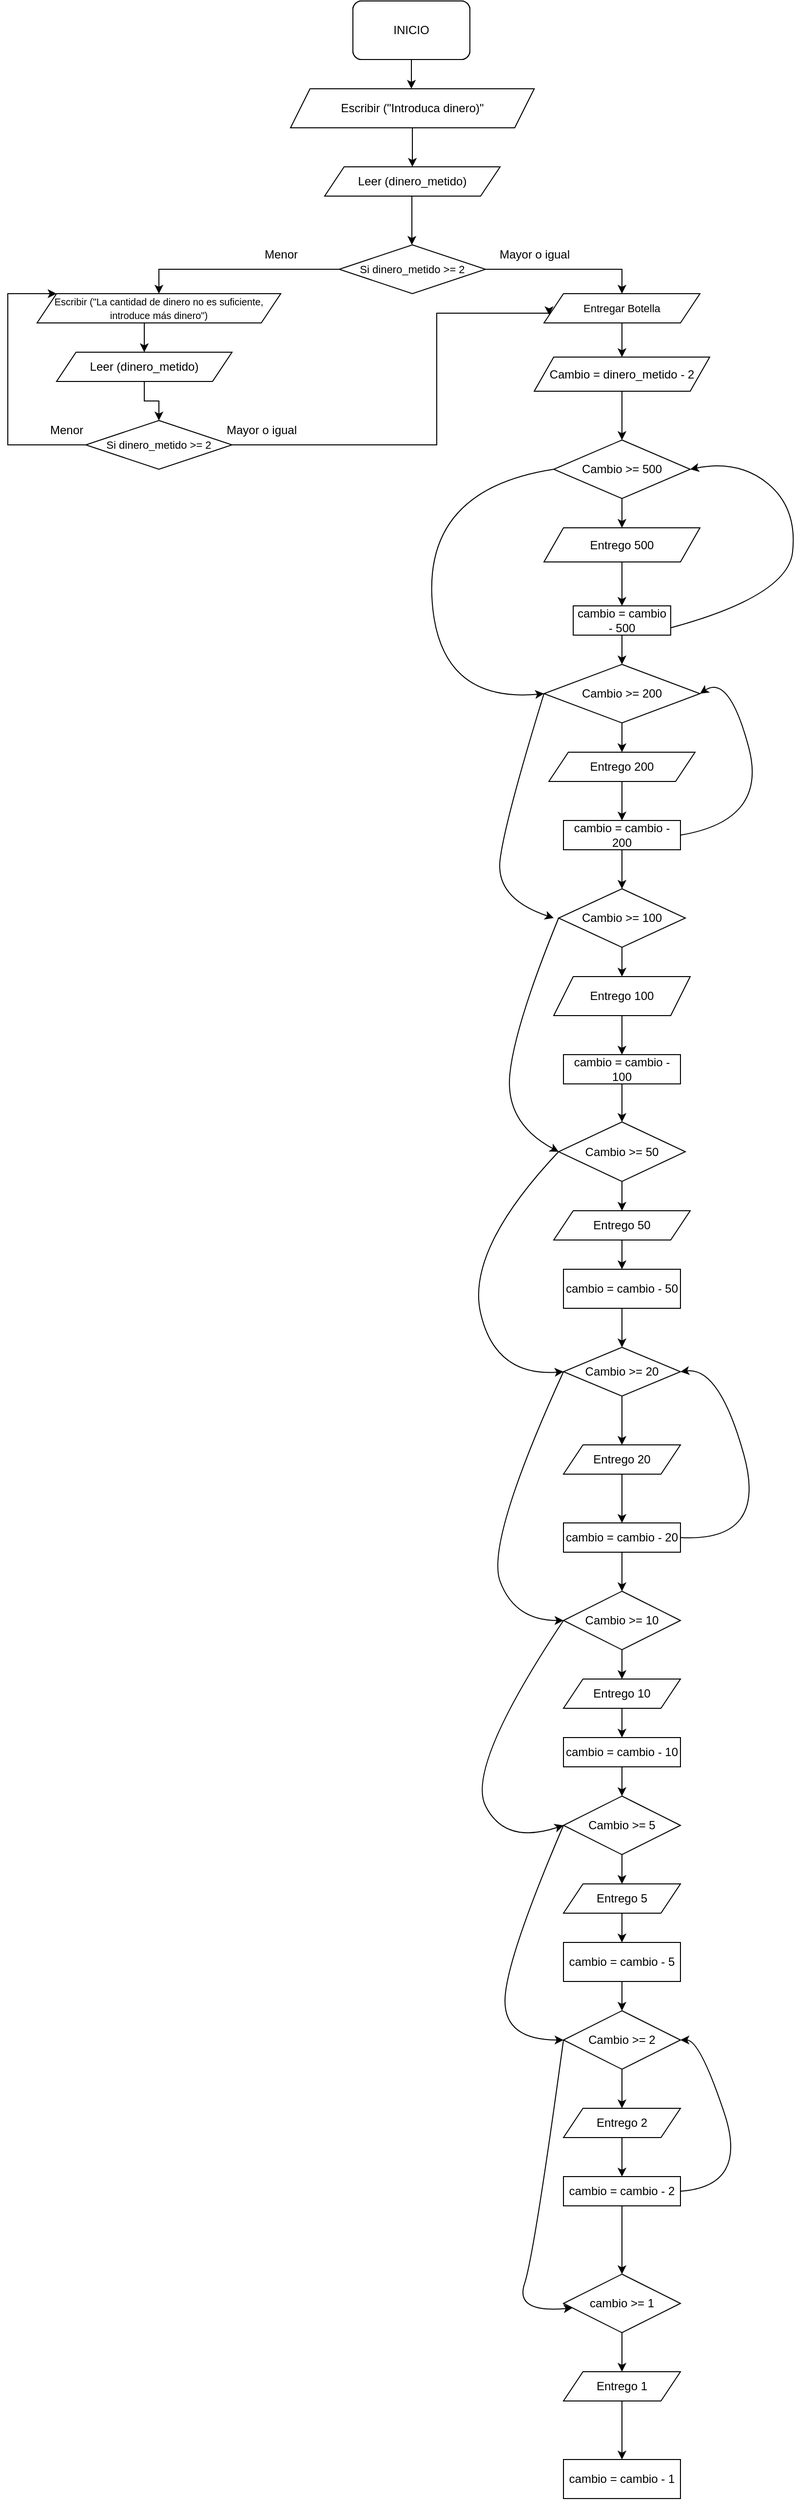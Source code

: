 <mxfile version="20.3.3" type="github">
  <diagram id="1XjNQObzMwLtmU3Wl38Y" name="Página-1">
    <mxGraphModel dx="1780" dy="532" grid="1" gridSize="10" guides="1" tooltips="1" connect="1" arrows="1" fold="1" page="1" pageScale="1" pageWidth="827" pageHeight="1169" math="0" shadow="0">
      <root>
        <mxCell id="0" />
        <mxCell id="1" parent="0" />
        <mxCell id="wKU1zmOduOE47sI-MYQm-1" value="" style="rounded=1;whiteSpace=wrap;html=1;" parent="1" vertex="1">
          <mxGeometry x="354" y="20" width="120" height="60" as="geometry" />
        </mxCell>
        <mxCell id="wKU1zmOduOE47sI-MYQm-3" value="" style="rounded=1;whiteSpace=wrap;html=1;" parent="1" vertex="1">
          <mxGeometry x="354" y="20" width="120" height="60" as="geometry" />
        </mxCell>
        <mxCell id="wKU1zmOduOE47sI-MYQm-5" value="" style="rounded=1;whiteSpace=wrap;html=1;" parent="1" vertex="1">
          <mxGeometry x="354" y="20" width="120" height="60" as="geometry" />
        </mxCell>
        <mxCell id="wKU1zmOduOE47sI-MYQm-7" value="INICIO" style="rounded=1;whiteSpace=wrap;html=1;" parent="1" vertex="1">
          <mxGeometry x="354" y="20" width="120" height="60" as="geometry" />
        </mxCell>
        <mxCell id="wKU1zmOduOE47sI-MYQm-8" value="" style="endArrow=classic;html=1;rounded=0;exitX=0.5;exitY=1;exitDx=0;exitDy=0;" parent="1" source="wKU1zmOduOE47sI-MYQm-7" edge="1">
          <mxGeometry width="50" height="50" relative="1" as="geometry">
            <mxPoint x="624" y="260" as="sourcePoint" />
            <mxPoint x="414" y="110" as="targetPoint" />
          </mxGeometry>
        </mxCell>
        <mxCell id="wKU1zmOduOE47sI-MYQm-11" style="edgeStyle=orthogonalEdgeStyle;rounded=0;orthogonalLoop=1;jettySize=auto;html=1;entryX=0.5;entryY=0;entryDx=0;entryDy=0;" parent="1" source="wKU1zmOduOE47sI-MYQm-9" target="wKU1zmOduOE47sI-MYQm-10" edge="1">
          <mxGeometry relative="1" as="geometry" />
        </mxCell>
        <mxCell id="wKU1zmOduOE47sI-MYQm-9" value="Escribir (&quot;Introduca dinero)&quot;" style="shape=parallelogram;perimeter=parallelogramPerimeter;whiteSpace=wrap;html=1;fixedSize=1;" parent="1" vertex="1">
          <mxGeometry x="290" y="110" width="250" height="40" as="geometry" />
        </mxCell>
        <mxCell id="wKU1zmOduOE47sI-MYQm-10" value="Leer (dinero_metido)" style="shape=parallelogram;perimeter=parallelogramPerimeter;whiteSpace=wrap;html=1;fixedSize=1;" parent="1" vertex="1">
          <mxGeometry x="325" y="190" width="180" height="30" as="geometry" />
        </mxCell>
        <mxCell id="wKU1zmOduOE47sI-MYQm-18" value="" style="endArrow=classic;html=1;rounded=0;" parent="1" edge="1">
          <mxGeometry width="50" height="50" relative="1" as="geometry">
            <mxPoint x="414.5" y="220" as="sourcePoint" />
            <mxPoint x="414.5" y="270" as="targetPoint" />
            <Array as="points">
              <mxPoint x="414.5" y="270" />
            </Array>
          </mxGeometry>
        </mxCell>
        <mxCell id="wKU1zmOduOE47sI-MYQm-47" style="edgeStyle=orthogonalEdgeStyle;rounded=0;orthogonalLoop=1;jettySize=auto;html=1;fontSize=11;entryX=0.5;entryY=0;entryDx=0;entryDy=0;" parent="1" source="wKU1zmOduOE47sI-MYQm-44" target="wKU1zmOduOE47sI-MYQm-45" edge="1">
          <mxGeometry relative="1" as="geometry">
            <mxPoint x="210" y="295" as="targetPoint" />
          </mxGeometry>
        </mxCell>
        <mxCell id="wKU1zmOduOE47sI-MYQm-48" style="edgeStyle=orthogonalEdgeStyle;rounded=0;orthogonalLoop=1;jettySize=auto;html=1;entryX=0.5;entryY=0;entryDx=0;entryDy=0;fontSize=11;" parent="1" source="wKU1zmOduOE47sI-MYQm-44" target="wKU1zmOduOE47sI-MYQm-46" edge="1">
          <mxGeometry relative="1" as="geometry" />
        </mxCell>
        <mxCell id="wKU1zmOduOE47sI-MYQm-44" value="Si dinero_metido &amp;gt;= 2" style="rhombus;whiteSpace=wrap;html=1;fontSize=11;" parent="1" vertex="1">
          <mxGeometry x="340" y="270" width="150" height="50" as="geometry" />
        </mxCell>
        <mxCell id="wKU1zmOduOE47sI-MYQm-59" style="edgeStyle=orthogonalEdgeStyle;rounded=0;orthogonalLoop=1;jettySize=auto;html=1;exitX=0.5;exitY=1;exitDx=0;exitDy=0;entryX=0.5;entryY=0;entryDx=0;entryDy=0;fontSize=12;" parent="1" source="wKU1zmOduOE47sI-MYQm-45" target="wKU1zmOduOE47sI-MYQm-58" edge="1">
          <mxGeometry relative="1" as="geometry" />
        </mxCell>
        <mxCell id="wKU1zmOduOE47sI-MYQm-45" value="&lt;font size=&quot;1&quot;&gt;Escribir (&quot;La cantidad de dinero no es suficiente, introduce más dinero&quot;)&lt;/font&gt;" style="shape=parallelogram;perimeter=parallelogramPerimeter;whiteSpace=wrap;html=1;fixedSize=1;fontSize=11;" parent="1" vertex="1">
          <mxGeometry x="30" y="320" width="250" height="30" as="geometry" />
        </mxCell>
        <mxCell id="OM4j7b3b33D8RclZtUaz-7" style="edgeStyle=orthogonalEdgeStyle;rounded=0;orthogonalLoop=1;jettySize=auto;html=1;entryX=0.5;entryY=0;entryDx=0;entryDy=0;" edge="1" parent="1" source="wKU1zmOduOE47sI-MYQm-46" target="OM4j7b3b33D8RclZtUaz-6">
          <mxGeometry relative="1" as="geometry" />
        </mxCell>
        <mxCell id="wKU1zmOduOE47sI-MYQm-46" value="Entregar Botella" style="shape=parallelogram;perimeter=parallelogramPerimeter;whiteSpace=wrap;html=1;fixedSize=1;fontSize=11;" parent="1" vertex="1">
          <mxGeometry x="550" y="320" width="160" height="30" as="geometry" />
        </mxCell>
        <mxCell id="OM4j7b3b33D8RclZtUaz-10" style="edgeStyle=orthogonalEdgeStyle;rounded=0;orthogonalLoop=1;jettySize=auto;html=1;" edge="1" parent="1" source="wKU1zmOduOE47sI-MYQm-50" target="OM4j7b3b33D8RclZtUaz-9">
          <mxGeometry relative="1" as="geometry" />
        </mxCell>
        <mxCell id="wKU1zmOduOE47sI-MYQm-50" value="Cambio &amp;gt;= 500" style="rhombus;whiteSpace=wrap;html=1;fontSize=12;" parent="1" vertex="1">
          <mxGeometry x="560" y="470" width="140" height="60" as="geometry" />
        </mxCell>
        <mxCell id="OM4j7b3b33D8RclZtUaz-24" style="edgeStyle=orthogonalEdgeStyle;rounded=0;orthogonalLoop=1;jettySize=auto;html=1;entryX=0.5;entryY=0;entryDx=0;entryDy=0;" edge="1" parent="1" source="wKU1zmOduOE47sI-MYQm-53" target="OM4j7b3b33D8RclZtUaz-15">
          <mxGeometry relative="1" as="geometry" />
        </mxCell>
        <mxCell id="wKU1zmOduOE47sI-MYQm-53" value="cambio = cambio - 500" style="rounded=0;whiteSpace=wrap;html=1;fontSize=12;" parent="1" vertex="1">
          <mxGeometry x="580" y="640" width="100" height="30" as="geometry" />
        </mxCell>
        <mxCell id="wKU1zmOduOE47sI-MYQm-56" value="Menor" style="text;html=1;align=center;verticalAlign=middle;resizable=0;points=[];autosize=1;strokeColor=none;fillColor=none;fontSize=12;" parent="1" vertex="1">
          <mxGeometry x="250" y="265" width="60" height="30" as="geometry" />
        </mxCell>
        <mxCell id="wKU1zmOduOE47sI-MYQm-57" value="Mayor o igual&lt;br&gt;" style="text;html=1;align=center;verticalAlign=middle;resizable=0;points=[];autosize=1;strokeColor=none;fillColor=none;fontSize=12;" parent="1" vertex="1">
          <mxGeometry x="490" y="265" width="100" height="30" as="geometry" />
        </mxCell>
        <mxCell id="wKU1zmOduOE47sI-MYQm-61" style="edgeStyle=orthogonalEdgeStyle;rounded=0;orthogonalLoop=1;jettySize=auto;html=1;exitX=0.5;exitY=1;exitDx=0;exitDy=0;entryX=0.5;entryY=0;entryDx=0;entryDy=0;fontSize=12;" parent="1" source="wKU1zmOduOE47sI-MYQm-58" target="wKU1zmOduOE47sI-MYQm-60" edge="1">
          <mxGeometry relative="1" as="geometry" />
        </mxCell>
        <mxCell id="wKU1zmOduOE47sI-MYQm-58" value="Leer (dinero_metido)" style="shape=parallelogram;perimeter=parallelogramPerimeter;whiteSpace=wrap;html=1;fixedSize=1;" parent="1" vertex="1">
          <mxGeometry x="50" y="380" width="180" height="30" as="geometry" />
        </mxCell>
        <mxCell id="OM4j7b3b33D8RclZtUaz-1" style="edgeStyle=orthogonalEdgeStyle;rounded=0;orthogonalLoop=1;jettySize=auto;html=1;exitX=0;exitY=0.5;exitDx=0;exitDy=0;" edge="1" parent="1" source="wKU1zmOduOE47sI-MYQm-60" target="wKU1zmOduOE47sI-MYQm-45">
          <mxGeometry relative="1" as="geometry">
            <mxPoint x="10" y="320" as="targetPoint" />
            <Array as="points">
              <mxPoint y="475" />
              <mxPoint y="320" />
            </Array>
          </mxGeometry>
        </mxCell>
        <mxCell id="OM4j7b3b33D8RclZtUaz-2" style="edgeStyle=orthogonalEdgeStyle;rounded=0;orthogonalLoop=1;jettySize=auto;html=1;entryX=0;entryY=0.75;entryDx=0;entryDy=0;" edge="1" parent="1" source="wKU1zmOduOE47sI-MYQm-60" target="wKU1zmOduOE47sI-MYQm-46">
          <mxGeometry relative="1" as="geometry">
            <mxPoint x="470" y="340" as="targetPoint" />
            <Array as="points">
              <mxPoint x="440" y="475" />
              <mxPoint x="440" y="340" />
              <mxPoint x="555" y="340" />
            </Array>
          </mxGeometry>
        </mxCell>
        <mxCell id="wKU1zmOduOE47sI-MYQm-60" value="Si dinero_metido &amp;gt;= 2" style="rhombus;whiteSpace=wrap;html=1;fontSize=11;" parent="1" vertex="1">
          <mxGeometry x="80" y="450" width="150" height="50" as="geometry" />
        </mxCell>
        <mxCell id="OM4j7b3b33D8RclZtUaz-4" value="Menor" style="text;html=1;align=center;verticalAlign=middle;resizable=0;points=[];autosize=1;strokeColor=none;fillColor=none;" vertex="1" parent="1">
          <mxGeometry x="30" y="445" width="60" height="30" as="geometry" />
        </mxCell>
        <mxCell id="OM4j7b3b33D8RclZtUaz-5" value="Mayor o igual&lt;br&gt;" style="text;html=1;align=center;verticalAlign=middle;resizable=0;points=[];autosize=1;strokeColor=none;fillColor=none;" vertex="1" parent="1">
          <mxGeometry x="210" y="445" width="100" height="30" as="geometry" />
        </mxCell>
        <mxCell id="OM4j7b3b33D8RclZtUaz-8" style="edgeStyle=orthogonalEdgeStyle;rounded=0;orthogonalLoop=1;jettySize=auto;html=1;entryX=0.5;entryY=0;entryDx=0;entryDy=0;" edge="1" parent="1" source="OM4j7b3b33D8RclZtUaz-6" target="wKU1zmOduOE47sI-MYQm-50">
          <mxGeometry relative="1" as="geometry" />
        </mxCell>
        <mxCell id="OM4j7b3b33D8RclZtUaz-6" value="Cambio = dinero_metido - 2" style="shape=parallelogram;perimeter=parallelogramPerimeter;whiteSpace=wrap;html=1;fixedSize=1;" vertex="1" parent="1">
          <mxGeometry x="540" y="385" width="180" height="35" as="geometry" />
        </mxCell>
        <mxCell id="OM4j7b3b33D8RclZtUaz-11" style="edgeStyle=orthogonalEdgeStyle;rounded=0;orthogonalLoop=1;jettySize=auto;html=1;entryX=0.5;entryY=0;entryDx=0;entryDy=0;" edge="1" parent="1" source="OM4j7b3b33D8RclZtUaz-9" target="wKU1zmOduOE47sI-MYQm-53">
          <mxGeometry relative="1" as="geometry" />
        </mxCell>
        <mxCell id="OM4j7b3b33D8RclZtUaz-9" value="Entrego 500" style="shape=parallelogram;perimeter=parallelogramPerimeter;whiteSpace=wrap;html=1;fixedSize=1;" vertex="1" parent="1">
          <mxGeometry x="550" y="560" width="160" height="35" as="geometry" />
        </mxCell>
        <mxCell id="OM4j7b3b33D8RclZtUaz-13" value="" style="curved=1;endArrow=classic;html=1;rounded=0;exitX=1;exitY=0.75;exitDx=0;exitDy=0;entryX=1;entryY=0.5;entryDx=0;entryDy=0;" edge="1" parent="1" source="wKU1zmOduOE47sI-MYQm-53" target="wKU1zmOduOE47sI-MYQm-50">
          <mxGeometry width="50" height="50" relative="1" as="geometry">
            <mxPoint x="750" y="630" as="sourcePoint" />
            <mxPoint x="800" y="580" as="targetPoint" />
            <Array as="points">
              <mxPoint x="800" y="630" />
              <mxPoint x="810" y="540" />
              <mxPoint x="750" y="490" />
            </Array>
          </mxGeometry>
        </mxCell>
        <mxCell id="OM4j7b3b33D8RclZtUaz-14" value="" style="curved=1;endArrow=classic;html=1;rounded=0;exitX=0;exitY=0.5;exitDx=0;exitDy=0;entryX=0;entryY=0.5;entryDx=0;entryDy=0;" edge="1" parent="1" source="wKU1zmOduOE47sI-MYQm-50" target="OM4j7b3b33D8RclZtUaz-15">
          <mxGeometry width="50" height="50" relative="1" as="geometry">
            <mxPoint x="460" y="570" as="sourcePoint" />
            <mxPoint x="540" y="780" as="targetPoint" />
            <Array as="points">
              <mxPoint x="430" y="520" />
              <mxPoint x="440" y="740" />
            </Array>
          </mxGeometry>
        </mxCell>
        <mxCell id="OM4j7b3b33D8RclZtUaz-17" style="edgeStyle=orthogonalEdgeStyle;rounded=0;orthogonalLoop=1;jettySize=auto;html=1;entryX=0.5;entryY=0;entryDx=0;entryDy=0;" edge="1" parent="1" source="OM4j7b3b33D8RclZtUaz-15" target="OM4j7b3b33D8RclZtUaz-16">
          <mxGeometry relative="1" as="geometry" />
        </mxCell>
        <mxCell id="OM4j7b3b33D8RclZtUaz-15" value="Cambio &amp;gt;= 200" style="rhombus;whiteSpace=wrap;html=1;" vertex="1" parent="1">
          <mxGeometry x="550" y="700" width="160" height="60" as="geometry" />
        </mxCell>
        <mxCell id="OM4j7b3b33D8RclZtUaz-19" style="edgeStyle=orthogonalEdgeStyle;rounded=0;orthogonalLoop=1;jettySize=auto;html=1;entryX=0.5;entryY=0;entryDx=0;entryDy=0;" edge="1" parent="1" source="OM4j7b3b33D8RclZtUaz-16" target="OM4j7b3b33D8RclZtUaz-18">
          <mxGeometry relative="1" as="geometry" />
        </mxCell>
        <mxCell id="OM4j7b3b33D8RclZtUaz-16" value="Entrego 200" style="shape=parallelogram;perimeter=parallelogramPerimeter;whiteSpace=wrap;html=1;fixedSize=1;" vertex="1" parent="1">
          <mxGeometry x="555" y="790" width="150" height="30" as="geometry" />
        </mxCell>
        <mxCell id="OM4j7b3b33D8RclZtUaz-25" style="edgeStyle=orthogonalEdgeStyle;rounded=0;orthogonalLoop=1;jettySize=auto;html=1;entryX=0.5;entryY=0;entryDx=0;entryDy=0;" edge="1" parent="1" source="OM4j7b3b33D8RclZtUaz-18" target="OM4j7b3b33D8RclZtUaz-22">
          <mxGeometry relative="1" as="geometry" />
        </mxCell>
        <mxCell id="OM4j7b3b33D8RclZtUaz-18" value="cambio = cambio - 200" style="rounded=0;whiteSpace=wrap;html=1;" vertex="1" parent="1">
          <mxGeometry x="570" y="860" width="120" height="30" as="geometry" />
        </mxCell>
        <mxCell id="OM4j7b3b33D8RclZtUaz-20" value="" style="curved=1;endArrow=classic;html=1;rounded=0;exitX=1;exitY=0.5;exitDx=0;exitDy=0;entryX=1;entryY=0.5;entryDx=0;entryDy=0;" edge="1" parent="1" source="OM4j7b3b33D8RclZtUaz-18" target="OM4j7b3b33D8RclZtUaz-15">
          <mxGeometry width="50" height="50" relative="1" as="geometry">
            <mxPoint x="730" y="860" as="sourcePoint" />
            <mxPoint x="780" y="810" as="targetPoint" />
            <Array as="points">
              <mxPoint x="780" y="860" />
              <mxPoint x="740" y="710" />
            </Array>
          </mxGeometry>
        </mxCell>
        <mxCell id="OM4j7b3b33D8RclZtUaz-21" value="" style="curved=1;endArrow=classic;html=1;rounded=0;" edge="1" parent="1">
          <mxGeometry width="50" height="50" relative="1" as="geometry">
            <mxPoint x="550" y="730" as="sourcePoint" />
            <mxPoint x="560" y="960" as="targetPoint" />
            <Array as="points">
              <mxPoint x="510" y="860" />
              <mxPoint x="500" y="940" />
            </Array>
          </mxGeometry>
        </mxCell>
        <mxCell id="OM4j7b3b33D8RclZtUaz-26" style="edgeStyle=orthogonalEdgeStyle;rounded=0;orthogonalLoop=1;jettySize=auto;html=1;entryX=0.5;entryY=0;entryDx=0;entryDy=0;" edge="1" parent="1" source="OM4j7b3b33D8RclZtUaz-22" target="OM4j7b3b33D8RclZtUaz-23">
          <mxGeometry relative="1" as="geometry" />
        </mxCell>
        <mxCell id="OM4j7b3b33D8RclZtUaz-22" value="Cambio &amp;gt;= 100" style="rhombus;whiteSpace=wrap;html=1;" vertex="1" parent="1">
          <mxGeometry x="565" y="930" width="130" height="60" as="geometry" />
        </mxCell>
        <mxCell id="OM4j7b3b33D8RclZtUaz-28" style="edgeStyle=orthogonalEdgeStyle;rounded=0;orthogonalLoop=1;jettySize=auto;html=1;entryX=0.5;entryY=0;entryDx=0;entryDy=0;" edge="1" parent="1" source="OM4j7b3b33D8RclZtUaz-23" target="OM4j7b3b33D8RclZtUaz-27">
          <mxGeometry relative="1" as="geometry" />
        </mxCell>
        <mxCell id="OM4j7b3b33D8RclZtUaz-23" value="Entrego 100" style="shape=parallelogram;perimeter=parallelogramPerimeter;whiteSpace=wrap;html=1;fixedSize=1;" vertex="1" parent="1">
          <mxGeometry x="560" y="1020" width="140" height="40" as="geometry" />
        </mxCell>
        <mxCell id="OM4j7b3b33D8RclZtUaz-31" style="edgeStyle=orthogonalEdgeStyle;rounded=0;orthogonalLoop=1;jettySize=auto;html=1;entryX=0.5;entryY=0;entryDx=0;entryDy=0;" edge="1" parent="1" source="OM4j7b3b33D8RclZtUaz-27" target="OM4j7b3b33D8RclZtUaz-30">
          <mxGeometry relative="1" as="geometry" />
        </mxCell>
        <mxCell id="OM4j7b3b33D8RclZtUaz-27" value="cambio = cambio - 100" style="rounded=0;whiteSpace=wrap;html=1;" vertex="1" parent="1">
          <mxGeometry x="570" y="1100" width="120" height="30" as="geometry" />
        </mxCell>
        <mxCell id="OM4j7b3b33D8RclZtUaz-29" value="" style="curved=1;endArrow=classic;html=1;rounded=0;exitX=0;exitY=0.5;exitDx=0;exitDy=0;entryX=0;entryY=0.5;entryDx=0;entryDy=0;" edge="1" parent="1" source="OM4j7b3b33D8RclZtUaz-22" target="OM4j7b3b33D8RclZtUaz-30">
          <mxGeometry width="50" height="50" relative="1" as="geometry">
            <mxPoint x="470" y="1070" as="sourcePoint" />
            <mxPoint x="560" y="1200" as="targetPoint" />
            <Array as="points">
              <mxPoint x="520" y="1070" />
              <mxPoint x="510" y="1170" />
            </Array>
          </mxGeometry>
        </mxCell>
        <mxCell id="OM4j7b3b33D8RclZtUaz-33" style="edgeStyle=orthogonalEdgeStyle;rounded=0;orthogonalLoop=1;jettySize=auto;html=1;entryX=0.5;entryY=0;entryDx=0;entryDy=0;" edge="1" parent="1" source="OM4j7b3b33D8RclZtUaz-30" target="OM4j7b3b33D8RclZtUaz-32">
          <mxGeometry relative="1" as="geometry" />
        </mxCell>
        <mxCell id="OM4j7b3b33D8RclZtUaz-30" value="Cambio &amp;gt;= 50" style="rhombus;whiteSpace=wrap;html=1;" vertex="1" parent="1">
          <mxGeometry x="565" y="1169" width="130" height="61" as="geometry" />
        </mxCell>
        <mxCell id="OM4j7b3b33D8RclZtUaz-35" style="edgeStyle=orthogonalEdgeStyle;rounded=0;orthogonalLoop=1;jettySize=auto;html=1;entryX=0.5;entryY=0;entryDx=0;entryDy=0;" edge="1" parent="1" source="OM4j7b3b33D8RclZtUaz-32" target="OM4j7b3b33D8RclZtUaz-34">
          <mxGeometry relative="1" as="geometry" />
        </mxCell>
        <mxCell id="OM4j7b3b33D8RclZtUaz-32" value="Entrego 50" style="shape=parallelogram;perimeter=parallelogramPerimeter;whiteSpace=wrap;html=1;fixedSize=1;" vertex="1" parent="1">
          <mxGeometry x="560" y="1260" width="140" height="30" as="geometry" />
        </mxCell>
        <mxCell id="OM4j7b3b33D8RclZtUaz-38" style="edgeStyle=orthogonalEdgeStyle;rounded=0;orthogonalLoop=1;jettySize=auto;html=1;entryX=0.5;entryY=0;entryDx=0;entryDy=0;" edge="1" parent="1" source="OM4j7b3b33D8RclZtUaz-34" target="OM4j7b3b33D8RclZtUaz-36">
          <mxGeometry relative="1" as="geometry" />
        </mxCell>
        <mxCell id="OM4j7b3b33D8RclZtUaz-34" value="cambio = cambio - 50" style="rounded=0;whiteSpace=wrap;html=1;" vertex="1" parent="1">
          <mxGeometry x="570" y="1320" width="120" height="40" as="geometry" />
        </mxCell>
        <mxCell id="OM4j7b3b33D8RclZtUaz-40" style="edgeStyle=orthogonalEdgeStyle;rounded=0;orthogonalLoop=1;jettySize=auto;html=1;entryX=0.5;entryY=0;entryDx=0;entryDy=0;" edge="1" parent="1" source="OM4j7b3b33D8RclZtUaz-36" target="OM4j7b3b33D8RclZtUaz-39">
          <mxGeometry relative="1" as="geometry" />
        </mxCell>
        <mxCell id="OM4j7b3b33D8RclZtUaz-36" value="Cambio &amp;gt;= 20" style="rhombus;whiteSpace=wrap;html=1;" vertex="1" parent="1">
          <mxGeometry x="570" y="1400" width="120" height="50" as="geometry" />
        </mxCell>
        <mxCell id="OM4j7b3b33D8RclZtUaz-37" value="" style="curved=1;endArrow=classic;html=1;rounded=0;exitX=0;exitY=0.5;exitDx=0;exitDy=0;entryX=0;entryY=0.5;entryDx=0;entryDy=0;" edge="1" parent="1" source="OM4j7b3b33D8RclZtUaz-30" target="OM4j7b3b33D8RclZtUaz-36">
          <mxGeometry width="50" height="50" relative="1" as="geometry">
            <mxPoint x="390" y="1280" as="sourcePoint" />
            <mxPoint x="440" y="1230" as="targetPoint" />
            <Array as="points">
              <mxPoint x="470" y="1300" />
              <mxPoint x="500" y="1430" />
            </Array>
          </mxGeometry>
        </mxCell>
        <mxCell id="OM4j7b3b33D8RclZtUaz-42" style="edgeStyle=orthogonalEdgeStyle;rounded=0;orthogonalLoop=1;jettySize=auto;html=1;entryX=0.5;entryY=0;entryDx=0;entryDy=0;" edge="1" parent="1" source="OM4j7b3b33D8RclZtUaz-39" target="OM4j7b3b33D8RclZtUaz-41">
          <mxGeometry relative="1" as="geometry" />
        </mxCell>
        <mxCell id="OM4j7b3b33D8RclZtUaz-39" value="Entrego 20" style="shape=parallelogram;perimeter=parallelogramPerimeter;whiteSpace=wrap;html=1;fixedSize=1;" vertex="1" parent="1">
          <mxGeometry x="570" y="1500" width="120" height="30" as="geometry" />
        </mxCell>
        <mxCell id="OM4j7b3b33D8RclZtUaz-45" style="edgeStyle=orthogonalEdgeStyle;rounded=0;orthogonalLoop=1;jettySize=auto;html=1;entryX=0.5;entryY=0;entryDx=0;entryDy=0;" edge="1" parent="1" source="OM4j7b3b33D8RclZtUaz-41" target="OM4j7b3b33D8RclZtUaz-44">
          <mxGeometry relative="1" as="geometry" />
        </mxCell>
        <mxCell id="OM4j7b3b33D8RclZtUaz-41" value="cambio = cambio - 20" style="rounded=0;whiteSpace=wrap;html=1;" vertex="1" parent="1">
          <mxGeometry x="570" y="1580" width="120" height="30" as="geometry" />
        </mxCell>
        <mxCell id="OM4j7b3b33D8RclZtUaz-43" value="" style="curved=1;endArrow=classic;html=1;rounded=0;exitX=1;exitY=0.5;exitDx=0;exitDy=0;entryX=1;entryY=0.5;entryDx=0;entryDy=0;" edge="1" parent="1" source="OM4j7b3b33D8RclZtUaz-41" target="OM4j7b3b33D8RclZtUaz-36">
          <mxGeometry width="50" height="50" relative="1" as="geometry">
            <mxPoint x="730" y="1600" as="sourcePoint" />
            <mxPoint x="780" y="1550" as="targetPoint" />
            <Array as="points">
              <mxPoint x="780" y="1600" />
              <mxPoint x="730" y="1420" />
            </Array>
          </mxGeometry>
        </mxCell>
        <mxCell id="OM4j7b3b33D8RclZtUaz-48" style="edgeStyle=orthogonalEdgeStyle;rounded=0;orthogonalLoop=1;jettySize=auto;html=1;exitX=0.5;exitY=1;exitDx=0;exitDy=0;entryX=0.5;entryY=0;entryDx=0;entryDy=0;" edge="1" parent="1" source="OM4j7b3b33D8RclZtUaz-44" target="OM4j7b3b33D8RclZtUaz-47">
          <mxGeometry relative="1" as="geometry" />
        </mxCell>
        <mxCell id="OM4j7b3b33D8RclZtUaz-44" value="Cambio &amp;gt;= 10" style="rhombus;whiteSpace=wrap;html=1;" vertex="1" parent="1">
          <mxGeometry x="570" y="1650" width="120" height="60" as="geometry" />
        </mxCell>
        <mxCell id="OM4j7b3b33D8RclZtUaz-46" value="" style="curved=1;endArrow=classic;html=1;rounded=0;exitX=0;exitY=0.5;exitDx=0;exitDy=0;entryX=0;entryY=0.5;entryDx=0;entryDy=0;" edge="1" parent="1" source="OM4j7b3b33D8RclZtUaz-36" target="OM4j7b3b33D8RclZtUaz-44">
          <mxGeometry width="50" height="50" relative="1" as="geometry">
            <mxPoint x="440" y="1600" as="sourcePoint" />
            <mxPoint x="490" y="1550" as="targetPoint" />
            <Array as="points">
              <mxPoint x="490" y="1600" />
              <mxPoint x="520" y="1680" />
            </Array>
          </mxGeometry>
        </mxCell>
        <mxCell id="OM4j7b3b33D8RclZtUaz-50" style="edgeStyle=orthogonalEdgeStyle;rounded=0;orthogonalLoop=1;jettySize=auto;html=1;entryX=0.5;entryY=0;entryDx=0;entryDy=0;" edge="1" parent="1" source="OM4j7b3b33D8RclZtUaz-47" target="OM4j7b3b33D8RclZtUaz-49">
          <mxGeometry relative="1" as="geometry" />
        </mxCell>
        <mxCell id="OM4j7b3b33D8RclZtUaz-47" value="Entrego 10" style="shape=parallelogram;perimeter=parallelogramPerimeter;whiteSpace=wrap;html=1;fixedSize=1;" vertex="1" parent="1">
          <mxGeometry x="570" y="1740" width="120" height="30" as="geometry" />
        </mxCell>
        <mxCell id="OM4j7b3b33D8RclZtUaz-53" style="edgeStyle=orthogonalEdgeStyle;rounded=0;orthogonalLoop=1;jettySize=auto;html=1;entryX=0.5;entryY=0;entryDx=0;entryDy=0;" edge="1" parent="1" source="OM4j7b3b33D8RclZtUaz-49" target="OM4j7b3b33D8RclZtUaz-51">
          <mxGeometry relative="1" as="geometry" />
        </mxCell>
        <mxCell id="OM4j7b3b33D8RclZtUaz-49" value="cambio = cambio - 10" style="rounded=0;whiteSpace=wrap;html=1;" vertex="1" parent="1">
          <mxGeometry x="570" y="1800" width="120" height="30" as="geometry" />
        </mxCell>
        <mxCell id="OM4j7b3b33D8RclZtUaz-56" style="edgeStyle=orthogonalEdgeStyle;rounded=0;orthogonalLoop=1;jettySize=auto;html=1;exitX=0.5;exitY=1;exitDx=0;exitDy=0;entryX=0.5;entryY=0;entryDx=0;entryDy=0;" edge="1" parent="1" source="OM4j7b3b33D8RclZtUaz-51" target="OM4j7b3b33D8RclZtUaz-54">
          <mxGeometry relative="1" as="geometry" />
        </mxCell>
        <mxCell id="OM4j7b3b33D8RclZtUaz-51" value="Cambio &amp;gt;= 5" style="rhombus;whiteSpace=wrap;html=1;" vertex="1" parent="1">
          <mxGeometry x="570" y="1860" width="120" height="60" as="geometry" />
        </mxCell>
        <mxCell id="OM4j7b3b33D8RclZtUaz-52" value="" style="curved=1;endArrow=classic;html=1;rounded=0;entryX=0;entryY=0.5;entryDx=0;entryDy=0;" edge="1" parent="1" target="OM4j7b3b33D8RclZtUaz-51">
          <mxGeometry width="50" height="50" relative="1" as="geometry">
            <mxPoint x="570" y="1680" as="sourcePoint" />
            <mxPoint x="470" y="1780" as="targetPoint" />
            <Array as="points">
              <mxPoint x="470" y="1830" />
              <mxPoint x="510" y="1910" />
            </Array>
          </mxGeometry>
        </mxCell>
        <mxCell id="OM4j7b3b33D8RclZtUaz-57" style="edgeStyle=orthogonalEdgeStyle;rounded=0;orthogonalLoop=1;jettySize=auto;html=1;entryX=0.5;entryY=0;entryDx=0;entryDy=0;" edge="1" parent="1" source="OM4j7b3b33D8RclZtUaz-54" target="OM4j7b3b33D8RclZtUaz-55">
          <mxGeometry relative="1" as="geometry" />
        </mxCell>
        <mxCell id="OM4j7b3b33D8RclZtUaz-54" value="Entrego 5" style="shape=parallelogram;perimeter=parallelogramPerimeter;whiteSpace=wrap;html=1;fixedSize=1;" vertex="1" parent="1">
          <mxGeometry x="570" y="1950" width="120" height="30" as="geometry" />
        </mxCell>
        <mxCell id="OM4j7b3b33D8RclZtUaz-59" style="edgeStyle=orthogonalEdgeStyle;rounded=0;orthogonalLoop=1;jettySize=auto;html=1;exitX=0.5;exitY=1;exitDx=0;exitDy=0;entryX=0.5;entryY=0;entryDx=0;entryDy=0;" edge="1" parent="1" source="OM4j7b3b33D8RclZtUaz-55" target="OM4j7b3b33D8RclZtUaz-58">
          <mxGeometry relative="1" as="geometry" />
        </mxCell>
        <mxCell id="OM4j7b3b33D8RclZtUaz-55" value="cambio = cambio - 5" style="rounded=0;whiteSpace=wrap;html=1;" vertex="1" parent="1">
          <mxGeometry x="570" y="2010" width="120" height="40" as="geometry" />
        </mxCell>
        <mxCell id="OM4j7b3b33D8RclZtUaz-63" style="edgeStyle=orthogonalEdgeStyle;rounded=0;orthogonalLoop=1;jettySize=auto;html=1;exitX=0.5;exitY=1;exitDx=0;exitDy=0;entryX=0.5;entryY=0;entryDx=0;entryDy=0;" edge="1" parent="1" source="OM4j7b3b33D8RclZtUaz-58" target="OM4j7b3b33D8RclZtUaz-61">
          <mxGeometry relative="1" as="geometry" />
        </mxCell>
        <mxCell id="OM4j7b3b33D8RclZtUaz-58" value="Cambio &amp;gt;= 2" style="rhombus;whiteSpace=wrap;html=1;" vertex="1" parent="1">
          <mxGeometry x="570" y="2080" width="120" height="60" as="geometry" />
        </mxCell>
        <mxCell id="OM4j7b3b33D8RclZtUaz-60" value="" style="curved=1;endArrow=classic;html=1;rounded=0;exitX=0;exitY=0.5;exitDx=0;exitDy=0;entryX=0;entryY=0.5;entryDx=0;entryDy=0;" edge="1" parent="1" source="OM4j7b3b33D8RclZtUaz-51" target="OM4j7b3b33D8RclZtUaz-58">
          <mxGeometry width="50" height="50" relative="1" as="geometry">
            <mxPoint x="460" y="2030" as="sourcePoint" />
            <mxPoint x="510" y="1980" as="targetPoint" />
            <Array as="points">
              <mxPoint x="510" y="2030" />
              <mxPoint x="510" y="2110" />
            </Array>
          </mxGeometry>
        </mxCell>
        <mxCell id="OM4j7b3b33D8RclZtUaz-64" style="edgeStyle=orthogonalEdgeStyle;rounded=0;orthogonalLoop=1;jettySize=auto;html=1;exitX=0.5;exitY=1;exitDx=0;exitDy=0;entryX=0.5;entryY=0;entryDx=0;entryDy=0;" edge="1" parent="1" source="OM4j7b3b33D8RclZtUaz-61" target="OM4j7b3b33D8RclZtUaz-62">
          <mxGeometry relative="1" as="geometry" />
        </mxCell>
        <mxCell id="OM4j7b3b33D8RclZtUaz-61" value="Entrego 2" style="shape=parallelogram;perimeter=parallelogramPerimeter;whiteSpace=wrap;html=1;fixedSize=1;" vertex="1" parent="1">
          <mxGeometry x="570" y="2180" width="120" height="30" as="geometry" />
        </mxCell>
        <mxCell id="OM4j7b3b33D8RclZtUaz-67" style="edgeStyle=orthogonalEdgeStyle;rounded=0;orthogonalLoop=1;jettySize=auto;html=1;exitX=0.5;exitY=1;exitDx=0;exitDy=0;entryX=0.5;entryY=0;entryDx=0;entryDy=0;" edge="1" parent="1" source="OM4j7b3b33D8RclZtUaz-62" target="OM4j7b3b33D8RclZtUaz-66">
          <mxGeometry relative="1" as="geometry" />
        </mxCell>
        <mxCell id="OM4j7b3b33D8RclZtUaz-62" value="cambio = cambio - 2" style="rounded=0;whiteSpace=wrap;html=1;" vertex="1" parent="1">
          <mxGeometry x="570" y="2250" width="120" height="30" as="geometry" />
        </mxCell>
        <mxCell id="OM4j7b3b33D8RclZtUaz-65" value="" style="curved=1;endArrow=classic;html=1;rounded=0;exitX=1;exitY=0.5;exitDx=0;exitDy=0;entryX=1;entryY=0.5;entryDx=0;entryDy=0;" edge="1" parent="1" source="OM4j7b3b33D8RclZtUaz-62" target="OM4j7b3b33D8RclZtUaz-58">
          <mxGeometry width="50" height="50" relative="1" as="geometry">
            <mxPoint x="710" y="2260" as="sourcePoint" />
            <mxPoint x="760" y="2210" as="targetPoint" />
            <Array as="points">
              <mxPoint x="760" y="2260" />
              <mxPoint x="710" y="2110" />
            </Array>
          </mxGeometry>
        </mxCell>
        <mxCell id="OM4j7b3b33D8RclZtUaz-69" style="edgeStyle=orthogonalEdgeStyle;rounded=0;orthogonalLoop=1;jettySize=auto;html=1;exitX=0.5;exitY=1;exitDx=0;exitDy=0;entryX=0.5;entryY=0;entryDx=0;entryDy=0;" edge="1" parent="1" source="OM4j7b3b33D8RclZtUaz-66" target="OM4j7b3b33D8RclZtUaz-68">
          <mxGeometry relative="1" as="geometry" />
        </mxCell>
        <mxCell id="OM4j7b3b33D8RclZtUaz-66" value="cambio &amp;gt;= 1" style="rhombus;whiteSpace=wrap;html=1;" vertex="1" parent="1">
          <mxGeometry x="570" y="2350" width="120" height="60" as="geometry" />
        </mxCell>
        <mxCell id="OM4j7b3b33D8RclZtUaz-71" style="edgeStyle=orthogonalEdgeStyle;rounded=0;orthogonalLoop=1;jettySize=auto;html=1;exitX=0.5;exitY=1;exitDx=0;exitDy=0;entryX=0.5;entryY=0;entryDx=0;entryDy=0;" edge="1" parent="1" source="OM4j7b3b33D8RclZtUaz-68" target="OM4j7b3b33D8RclZtUaz-70">
          <mxGeometry relative="1" as="geometry" />
        </mxCell>
        <mxCell id="OM4j7b3b33D8RclZtUaz-68" value="Entrego 1" style="shape=parallelogram;perimeter=parallelogramPerimeter;whiteSpace=wrap;html=1;fixedSize=1;" vertex="1" parent="1">
          <mxGeometry x="570" y="2450" width="120" height="30" as="geometry" />
        </mxCell>
        <mxCell id="OM4j7b3b33D8RclZtUaz-70" value="cambio = cambio - 1" style="rounded=0;whiteSpace=wrap;html=1;" vertex="1" parent="1">
          <mxGeometry x="570" y="2540" width="120" height="40" as="geometry" />
        </mxCell>
        <mxCell id="OM4j7b3b33D8RclZtUaz-72" value="" style="curved=1;endArrow=classic;html=1;rounded=0;exitX=0;exitY=0.5;exitDx=0;exitDy=0;" edge="1" parent="1" source="OM4j7b3b33D8RclZtUaz-58" target="OM4j7b3b33D8RclZtUaz-66">
          <mxGeometry width="50" height="50" relative="1" as="geometry">
            <mxPoint x="490" y="2330" as="sourcePoint" />
            <mxPoint x="540" y="2280" as="targetPoint" />
            <Array as="points">
              <mxPoint x="540" y="2330" />
              <mxPoint x="520" y="2390" />
            </Array>
          </mxGeometry>
        </mxCell>
      </root>
    </mxGraphModel>
  </diagram>
</mxfile>
